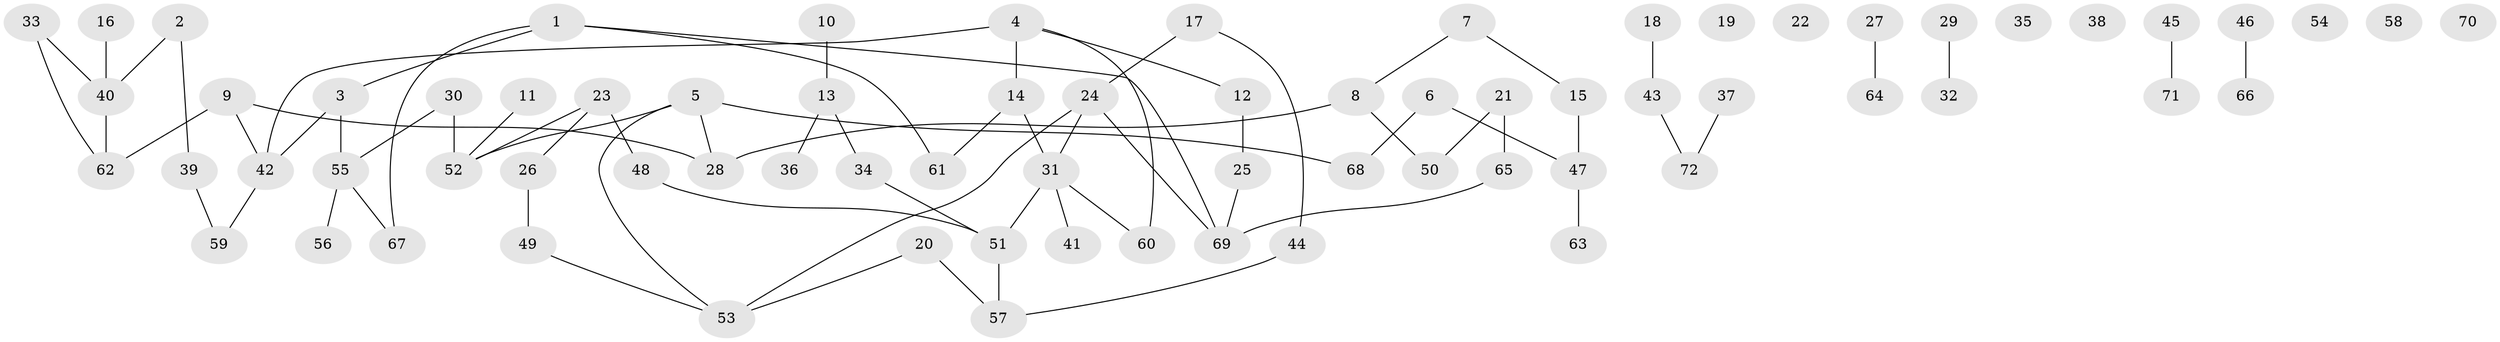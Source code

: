 // coarse degree distribution, {5: 0.06818181818181818, 3: 0.13636363636363635, 6: 0.045454545454545456, 2: 0.25, 1: 0.1590909090909091, 0: 0.25, 4: 0.09090909090909091}
// Generated by graph-tools (version 1.1) at 2025/23/03/03/25 07:23:29]
// undirected, 72 vertices, 74 edges
graph export_dot {
graph [start="1"]
  node [color=gray90,style=filled];
  1;
  2;
  3;
  4;
  5;
  6;
  7;
  8;
  9;
  10;
  11;
  12;
  13;
  14;
  15;
  16;
  17;
  18;
  19;
  20;
  21;
  22;
  23;
  24;
  25;
  26;
  27;
  28;
  29;
  30;
  31;
  32;
  33;
  34;
  35;
  36;
  37;
  38;
  39;
  40;
  41;
  42;
  43;
  44;
  45;
  46;
  47;
  48;
  49;
  50;
  51;
  52;
  53;
  54;
  55;
  56;
  57;
  58;
  59;
  60;
  61;
  62;
  63;
  64;
  65;
  66;
  67;
  68;
  69;
  70;
  71;
  72;
  1 -- 3;
  1 -- 61;
  1 -- 67;
  1 -- 69;
  2 -- 39;
  2 -- 40;
  3 -- 42;
  3 -- 55;
  4 -- 12;
  4 -- 14;
  4 -- 42;
  4 -- 60;
  5 -- 28;
  5 -- 52;
  5 -- 53;
  5 -- 68;
  6 -- 47;
  6 -- 68;
  7 -- 8;
  7 -- 15;
  8 -- 28;
  8 -- 50;
  9 -- 28;
  9 -- 42;
  9 -- 62;
  10 -- 13;
  11 -- 52;
  12 -- 25;
  13 -- 34;
  13 -- 36;
  14 -- 31;
  14 -- 61;
  15 -- 47;
  16 -- 40;
  17 -- 24;
  17 -- 44;
  18 -- 43;
  20 -- 53;
  20 -- 57;
  21 -- 50;
  21 -- 65;
  23 -- 26;
  23 -- 48;
  23 -- 52;
  24 -- 31;
  24 -- 53;
  24 -- 69;
  25 -- 69;
  26 -- 49;
  27 -- 64;
  29 -- 32;
  30 -- 52;
  30 -- 55;
  31 -- 41;
  31 -- 51;
  31 -- 60;
  33 -- 40;
  33 -- 62;
  34 -- 51;
  37 -- 72;
  39 -- 59;
  40 -- 62;
  42 -- 59;
  43 -- 72;
  44 -- 57;
  45 -- 71;
  46 -- 66;
  47 -- 63;
  48 -- 51;
  49 -- 53;
  51 -- 57;
  55 -- 56;
  55 -- 67;
  65 -- 69;
}
